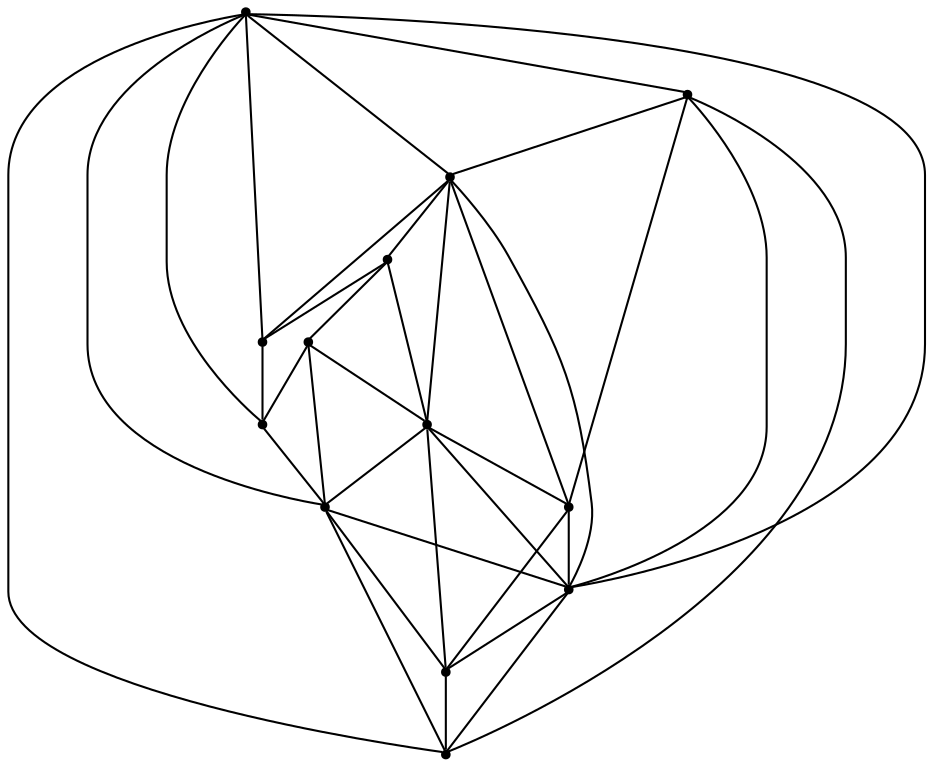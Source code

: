 graph {
  node [shape=point,comment="{\"directed\":false,\"doi\":\"10.1007/978-3-319-73915-1_1\",\"figure\":\"1 (2)\"}"]

  v0 [pos="524.2585011697698,275.69039253934744"]
  v1 [pos="524.2585011697698,409.045577007178"]
  v2 [pos="457.58121249377314,342.36910550538914"]
  v3 [pos="390.9039238177764,275.69039253934744"]
  v4 [pos="390.90392381777633,409.045577007178"]
  v5 [pos="557.597169353425,242.352156788453"]
  v6 [pos="557.5971693534249,442.3838127580724"]
  v7 [pos="490.9198568317715,375.70734125628354"]
  v8 [pos="490.9198568317715,309.02862829024184"]
  v9 [pos="357.5652794797779,442.3838127580724"]
  v10 [pos="424.24256815577473,309.02862829024184"]
  v11 [pos="424.24256815577473,375.70734125628354"]
  v12 [pos="357.5652794797779,242.352156788453"]

  v9 -- v4 [id="-2",pos="357.5652794797779,442.3838127580724 390.90392381777633,409.045577007178 390.90392381777633,409.045577007178 390.90392381777633,409.045577007178"]
  v9 -- v6 [id="-3",pos="357.5652794797779,442.3838127580724 557.5971693534249,442.3838127580724 557.5971693534249,442.3838127580724 557.5971693534249,442.3838127580724"]
  v9 -- v12 [id="-4",pos="357.5652794797779,442.3838127580724 357.5652794797779,242.352156788453 357.5652794797779,242.352156788453 357.5652794797779,242.352156788453"]
  v12 -- v5 [id="-5",pos="357.5652794797779,242.352156788453 557.597169353425,242.352156788453 557.597169353425,242.352156788453 557.597169353425,242.352156788453"]
  v12 -- v4 [id="-6",pos="357.5652794797779,242.352156788453 390.90392381777633,409.045577007178 390.90392381777633,409.045577007178 390.90392381777633,409.045577007178"]
  v12 -- v3 [id="-7",pos="357.5652794797779,242.352156788453 390.9039238177764,275.69039253934744 390.9039238177764,275.69039253934744 390.9039238177764,275.69039253934744"]
  v4 -- v11 [id="-10",pos="390.90392381777633,409.045577007178 424.24256815577473,375.70734125628354 424.24256815577473,375.70734125628354 424.24256815577473,375.70734125628354"]
  v4 -- v10 [id="-11",pos="390.90392381777633,409.045577007178 424.24256815577473,309.02862829024184 424.24256815577473,309.02862829024184 424.24256815577473,309.02862829024184"]
  v3 -- v8 [id="-12",pos="390.9039238177764,275.69039253934744 490.9198568317715,309.02862829024184 490.9198568317715,309.02862829024184 490.9198568317715,309.02862829024184"]
  v3 -- v10 [id="-13",pos="390.9039238177764,275.69039253934744 424.24256815577473,309.02862829024184 424.24256815577473,309.02862829024184 424.24256815577473,309.02862829024184"]
  v4 -- v1 [id="-14",pos="390.90392381777633,409.045577007178 524.2585011697698,409.045577007178 524.2585011697698,409.045577007178 524.2585011697698,409.045577007178"]
  v4 -- v3 [id="-15",pos="390.90392381777633,409.045577007178 390.9039238177764,275.69039253934744 390.9039238177764,275.69039253934744 390.9039238177764,275.69039253934744"]
  v4 -- v2 [id="-16",pos="390.90392381777633,409.045577007178 395.11712545484295,401.002567391426 395.11712545484295,401.002567391426 395.11712545484295,401.002567391426 399.3386333289714,392.9638817350838 407.7733189945098,376.88234543208563 413.3367014531082,365.46817357998754 418.887588787629,354.05400172788944 421.56300787385055,347.3029975425584 428.45576979284135,344.23171460881167 435.35269675319137,341.16043167506496 446.46280150495136,341.7647050025887 457.58121249377314,342.36910550538914"]
  v3 -- v0 [id="-17",pos="390.9039238177764,275.69039253934744 524.2585011697698,275.69039253934744 524.2585011697698,275.69039253934744 524.2585011697698,275.69039253934744"]
  v11 -- v7 [id="-18",pos="424.24256815577473,375.70734125628354 490.9198568317715,375.70734125628354 490.9198568317715,375.70734125628354 490.9198568317715,375.70734125628354"]
  v11 -- v10 [id="-19",pos="424.24256815577473,375.70734125628354 424.24256815577473,309.02862829024184 424.24256815577473,309.02862829024184 424.24256815577473,309.02862829024184"]
  v10 -- v8 [id="-20",pos="424.24256815577473,309.02862829024184 490.9198568317715,309.02862829024184 490.9198568317715,309.02862829024184 490.9198568317715,309.02862829024184"]
  v2 -- v10 [id="-22",pos="457.58121249377314,342.36910550538914 424.24256815577473,309.02862829024184 424.24256815577473,309.02862829024184 424.24256815577473,309.02862829024184"]
  v2 -- v7 [id="-23",pos="457.58121249377314,342.36910550538914 490.9198568317715,375.70734125628354 490.9198568317715,375.70734125628354 490.9198568317715,375.70734125628354"]
  v2 -- v8 [id="-24",pos="457.58121249377314,342.36910550538914 490.9198568317715,309.02862829024184 490.9198568317715,309.02862829024184 490.9198568317715,309.02862829024184"]
  v7 -- v1 [id="-28",pos="490.9198568317715,375.70734125628354 524.2585011697698,409.045577007178 524.2585011697698,409.045577007178 524.2585011697698,409.045577007178"]
  v7 -- v8 [id="-29",pos="490.9198568317715,375.70734125628354 490.9198568317715,309.02862829024184 490.9198568317715,309.02862829024184 490.9198568317715,309.02862829024184"]
  v1 -- v9 [id="-30",pos="524.2585011697698,409.045577007178 357.5652794797779,442.3838127580724 357.5652794797779,442.3838127580724 357.5652794797779,442.3838127580724"]
  v1 -- v0 [id="-31",pos="524.2585011697698,409.045577007178 524.2585011697698,275.69039253934744 524.2585011697698,275.69039253934744 524.2585011697698,275.69039253934744"]
  v0 -- v8 [id="-32",pos="524.2585011697698,275.69039253934744 490.9198568317715,309.02862829024184 490.9198568317715,309.02862829024184 490.9198568317715,309.02862829024184"]
  v0 -- v7 [id="-33",pos="524.2585011697698,275.69039253934744 490.9198568317715,375.70734125628354 490.9198568317715,375.70734125628354 490.9198568317715,375.70734125628354"]
  v6 -- v5 [id="-34",pos="557.5971693534249,442.3838127580724 557.597169353425,242.352156788453 557.597169353425,242.352156788453 557.597169353425,242.352156788453"]
  v6 -- v0 [id="-35",pos="557.5971693534249,442.3838127580724 524.2585011697698,275.69039253934744 524.2585011697698,275.69039253934744 524.2585011697698,275.69039253934744"]
  v6 -- v1 [id="-36",pos="557.5971693534249,442.3838127580724 524.2585011697698,409.045577007178 524.2585011697698,409.045577007178 524.2585011697698,409.045577007178"]
  v5 -- v0 [id="-37",pos="557.597169353425,242.352156788453 524.2585011697698,275.69039253934744 524.2585011697698,275.69039253934744 524.2585011697698,275.69039253934744"]
  v5 -- v3 [id="-38",pos="557.597169353425,242.352156788453 390.9039238177764,275.69039253934744 390.9039238177764,275.69039253934744 390.9039238177764,275.69039253934744"]
  v3 -- v2 [id="-41",pos="390.9039238177764,275.69039253934744 398.9427318403842,279.9098615624095 398.9427318403842,279.9098615624095 398.9427318403842,279.9098615624095 406.9815160173355,284.1313176991709 423.0632494125972,292.56586819824685 434.47756115462397,298.12504927742435 445.89187289665074,303.6800335724688 452.64295982101055,306.35541986966257 455.7142803958193,313.2480973133039 458.785600970628,320.149104737573 458.18132023724485,331.254908337348 457.58121249377314,342.36910550538914"]
  v11 -- v1 [id="-42",pos="424.24256815577473,375.70734125628354 524.2585011697698,409.045577007178 524.2585011697698,409.045577007178 524.2585011697698,409.045577007178"]
  v11 -- v2 [id="-43",pos="424.24256815577473,375.70734125628354 457.58121249377314,342.36910550538914 457.58121249377314,342.36910550538914 457.58121249377314,342.36910550538914"]
  v2 -- v1 [id="-44",pos="457.58121249377314,342.36910550538914 457.8896401652646,353.4831754981535 458.19801219689055,364.5931440882424 459.82326856483127,370.15229337360074 461.4443598914128,375.7072776686452 464.37813871874096,375.7072776686452 475.33407335179237,381.26226196368964 486.29414123199416,386.82141124904797 505.27216808235113,397.93137983913687 514.7653465488888,403.49052912449514 524.2543599740673,409.0455134195396 524.2543599740673,409.0455134195396 524.2585011697698,409.045577007178"]
  v2 -- v0 [id="-45",pos="457.58121249377314,342.36910550538914 468.6913410911897,342.0563814998371 479.8014458429497,341.748013247514 485.3606632601889,340.1227767981634 490.9157156360689,338.5017053391267 490.9157156360689,335.5679624671956 496.4707680119489,324.61632709667253 502.0299854291881,313.65222854902703 513.140090180948,294.67443428692263 518.6993075981873,285.1813721655566 524.2543599740673,275.69247503450435 524.2543599740673,275.69247503450435 524.2585011697698,275.69039253934744"]
}